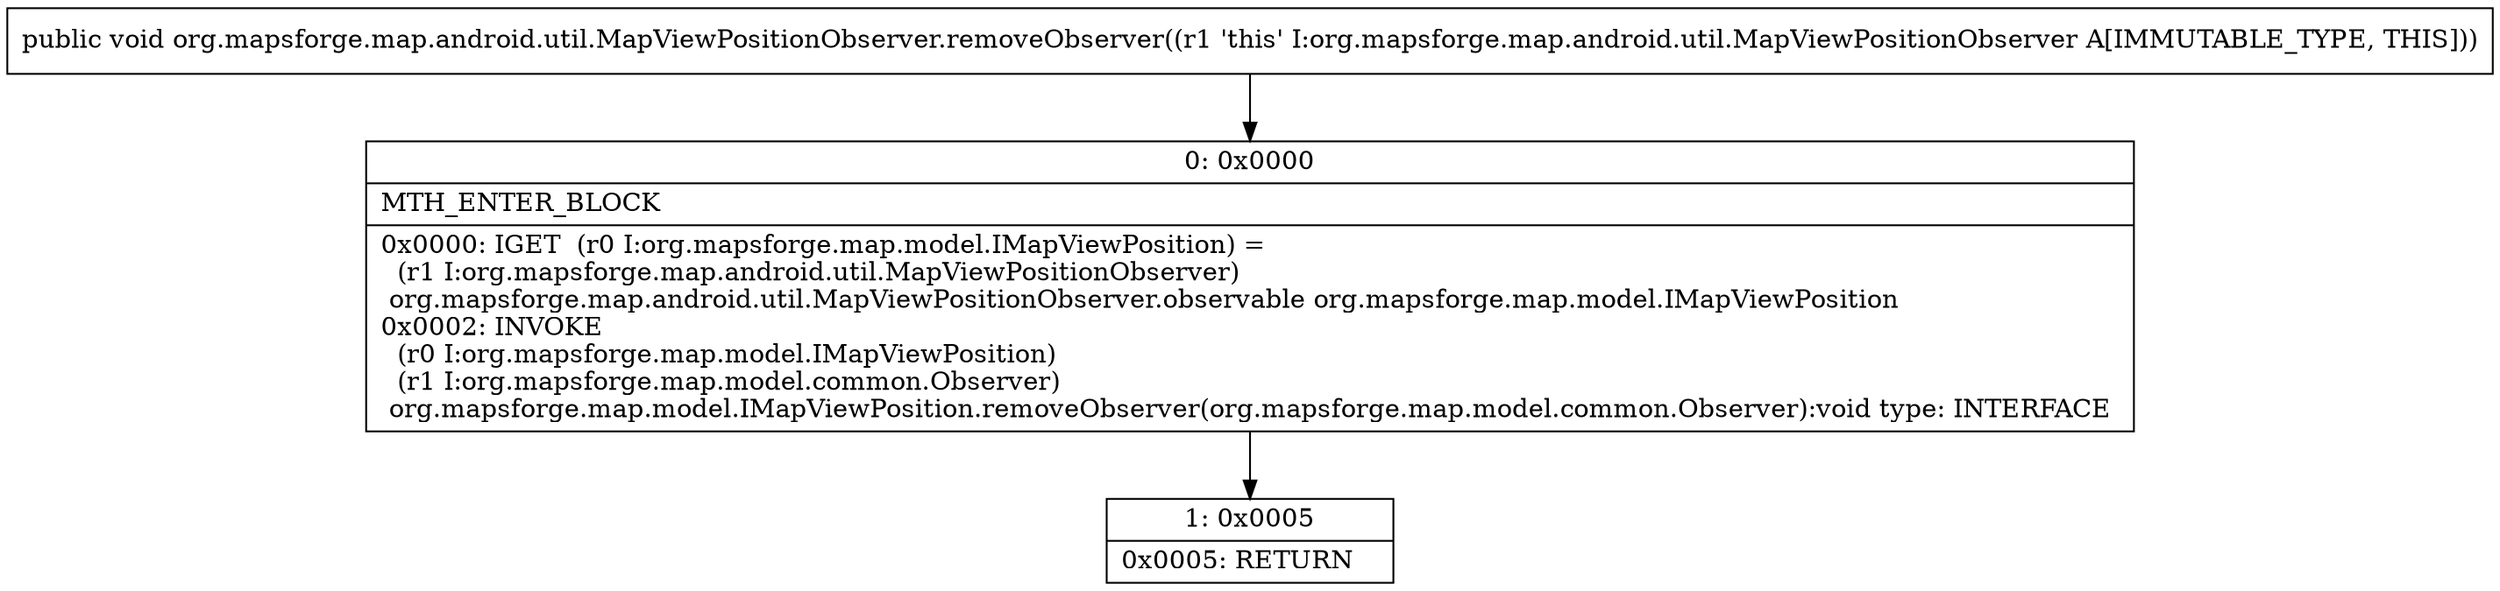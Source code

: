 digraph "CFG fororg.mapsforge.map.android.util.MapViewPositionObserver.removeObserver()V" {
Node_0 [shape=record,label="{0\:\ 0x0000|MTH_ENTER_BLOCK\l|0x0000: IGET  (r0 I:org.mapsforge.map.model.IMapViewPosition) = \l  (r1 I:org.mapsforge.map.android.util.MapViewPositionObserver)\l org.mapsforge.map.android.util.MapViewPositionObserver.observable org.mapsforge.map.model.IMapViewPosition \l0x0002: INVOKE  \l  (r0 I:org.mapsforge.map.model.IMapViewPosition)\l  (r1 I:org.mapsforge.map.model.common.Observer)\l org.mapsforge.map.model.IMapViewPosition.removeObserver(org.mapsforge.map.model.common.Observer):void type: INTERFACE \l}"];
Node_1 [shape=record,label="{1\:\ 0x0005|0x0005: RETURN   \l}"];
MethodNode[shape=record,label="{public void org.mapsforge.map.android.util.MapViewPositionObserver.removeObserver((r1 'this' I:org.mapsforge.map.android.util.MapViewPositionObserver A[IMMUTABLE_TYPE, THIS])) }"];
MethodNode -> Node_0;
Node_0 -> Node_1;
}

